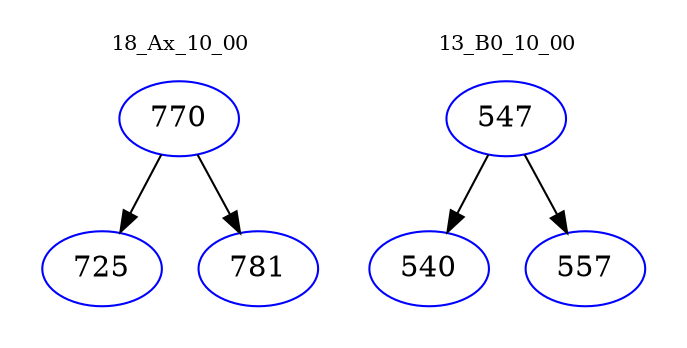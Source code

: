 digraph{
subgraph cluster_0 {
color = white
label = "18_Ax_10_00";
fontsize=10;
T0_770 [label="770", color="blue"]
T0_770 -> T0_725 [color="black"]
T0_725 [label="725", color="blue"]
T0_770 -> T0_781 [color="black"]
T0_781 [label="781", color="blue"]
}
subgraph cluster_1 {
color = white
label = "13_B0_10_00";
fontsize=10;
T1_547 [label="547", color="blue"]
T1_547 -> T1_540 [color="black"]
T1_540 [label="540", color="blue"]
T1_547 -> T1_557 [color="black"]
T1_557 [label="557", color="blue"]
}
}
